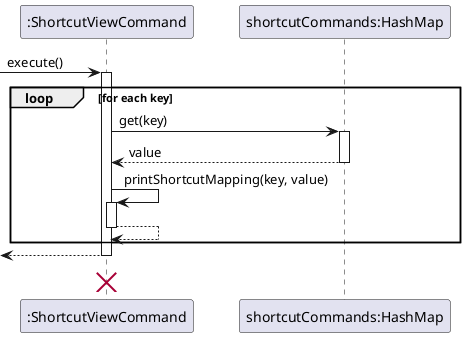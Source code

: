 @startuml
participant ":ShortcutViewCommand" as ShortcutViewCommand
participant "shortcutCommands:HashMap" as shortcutCommands

[-> ShortcutViewCommand : execute()
activate ShortcutViewCommand




loop for each key




ShortcutViewCommand -> shortcutCommands : get(key)
activate shortcutCommands

shortcutCommands --> ShortcutViewCommand : value
deactivate shortcutCommands
ShortcutViewCommand -> ShortcutViewCommand : printShortcutMapping(key, value)
activate ShortcutViewCommand
ShortcutViewCommand --> ShortcutViewCommand

deactivate ShortcutViewCommand

end

[<--ShortcutViewCommand

deactivate ShortcutViewCommand
ShortcutViewCommand <-[hidden]- ShortcutViewCommand
'Hidden arrow to position the destroy marker below the end of the activation bar.
destroy ShortcutViewCommand


@enduml